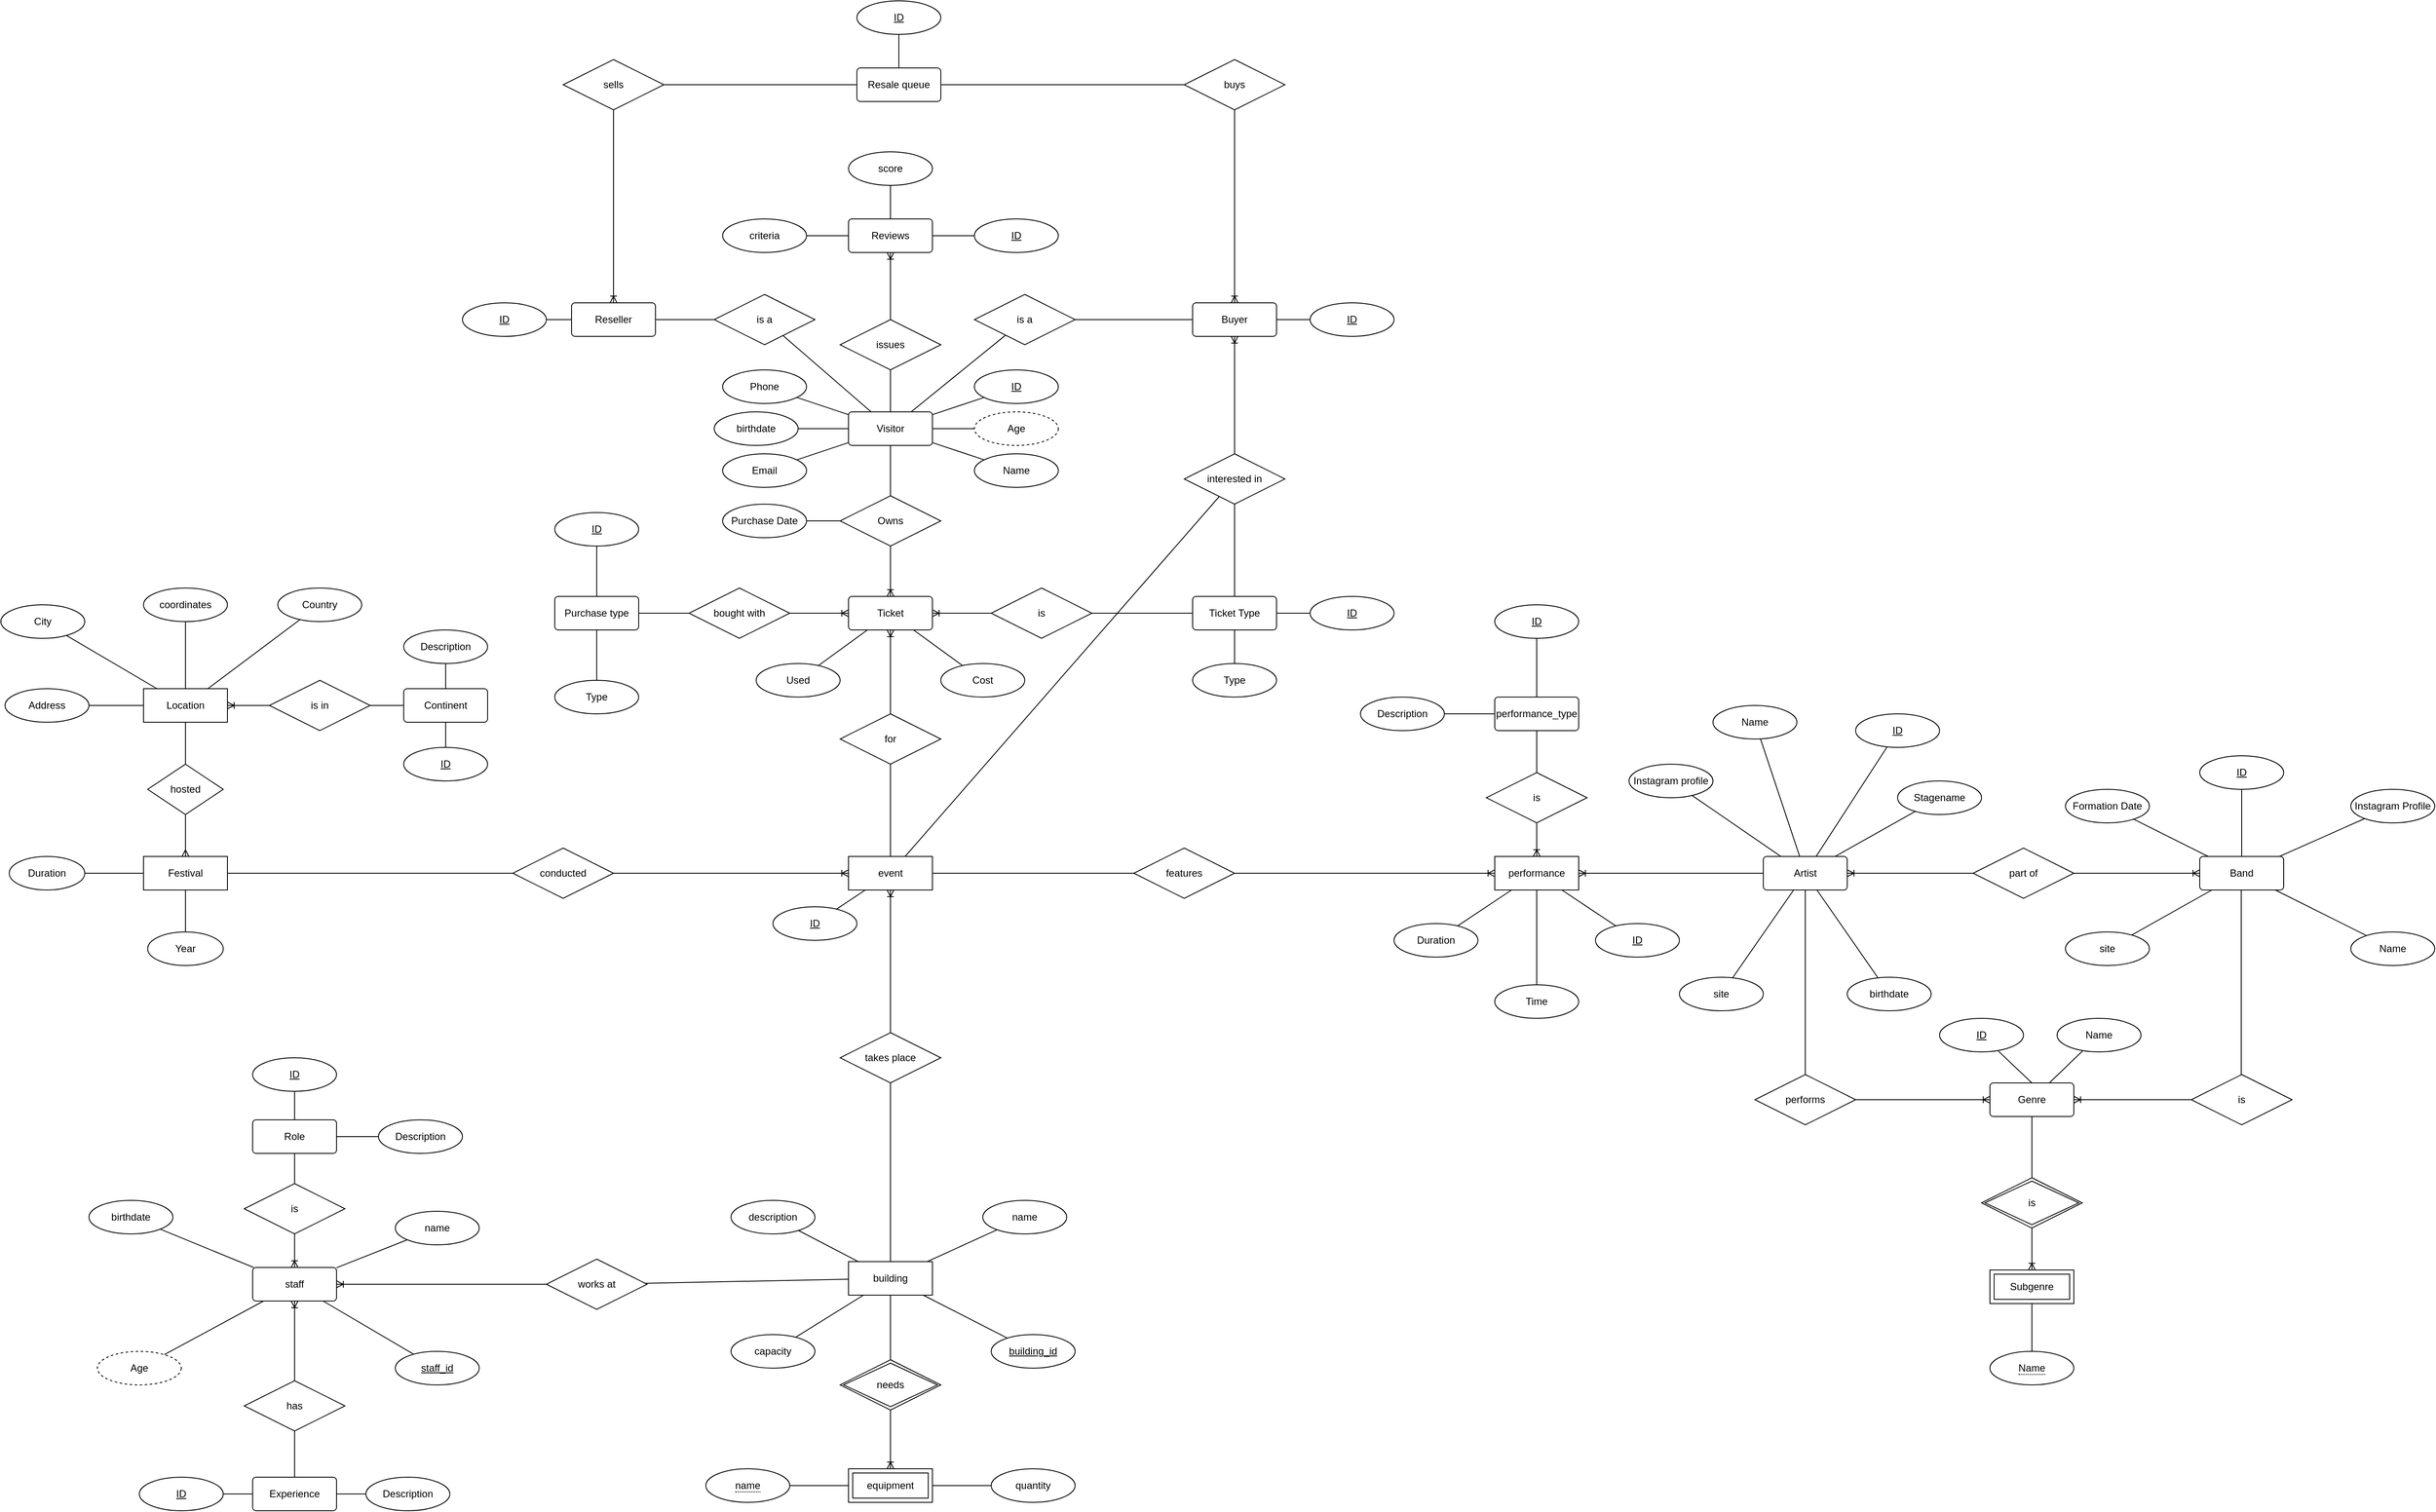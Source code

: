 <mxfile version="26.1.3">
  <diagram name="Page-1" id="M3UlzSxxT0mN9Tt4AKU8">
    <mxGraphModel dx="1623" dy="976" grid="1" gridSize="10" guides="1" tooltips="1" connect="1" arrows="1" fold="1" page="1" pageScale="1" pageWidth="4000" pageHeight="4000" math="0" shadow="0">
      <root>
        <mxCell id="0" />
        <mxCell id="1" parent="0" />
        <mxCell id="65Ibzihye3PbVpg7L_qn-14" value="Festival" style="whiteSpace=wrap;html=1;align=center;" parent="1" vertex="1">
          <mxGeometry x="510" y="1910" width="100" height="40" as="geometry" />
        </mxCell>
        <mxCell id="65Ibzihye3PbVpg7L_qn-16" value="Duration" style="ellipse;whiteSpace=wrap;html=1;align=center;" parent="1" vertex="1">
          <mxGeometry x="350" y="1910" width="90" height="40" as="geometry" />
        </mxCell>
        <mxCell id="65Ibzihye3PbVpg7L_qn-24" value="" style="endArrow=none;html=1;rounded=0;exitX=1;exitY=0.5;exitDx=0;exitDy=0;entryX=0;entryY=0.5;entryDx=0;entryDy=0;" parent="1" source="65Ibzihye3PbVpg7L_qn-16" target="65Ibzihye3PbVpg7L_qn-14" edge="1">
          <mxGeometry width="50" height="50" relative="1" as="geometry">
            <mxPoint x="700" y="1715" as="sourcePoint" />
            <mxPoint x="750" y="1665" as="targetPoint" />
          </mxGeometry>
        </mxCell>
        <mxCell id="65Ibzihye3PbVpg7L_qn-25" value="&lt;div&gt;Year&lt;/div&gt;" style="ellipse;whiteSpace=wrap;html=1;align=center;" parent="1" vertex="1">
          <mxGeometry x="515" y="2000" width="90" height="40" as="geometry" />
        </mxCell>
        <mxCell id="65Ibzihye3PbVpg7L_qn-26" value="" style="endArrow=none;html=1;rounded=0;" parent="1" source="65Ibzihye3PbVpg7L_qn-25" target="65Ibzihye3PbVpg7L_qn-14" edge="1">
          <mxGeometry width="50" height="50" relative="1" as="geometry">
            <mxPoint x="690" y="1645" as="sourcePoint" />
            <mxPoint x="710" y="1565" as="targetPoint" />
          </mxGeometry>
        </mxCell>
        <mxCell id="65Ibzihye3PbVpg7L_qn-35" value="Location" style="whiteSpace=wrap;html=1;align=center;" parent="1" vertex="1">
          <mxGeometry x="510" y="1710" width="100" height="40" as="geometry" />
        </mxCell>
        <mxCell id="65Ibzihye3PbVpg7L_qn-37" value="hosted" style="shape=rhombus;perimeter=rhombusPerimeter;whiteSpace=wrap;html=1;align=center;" parent="1" vertex="1">
          <mxGeometry x="515" y="1800" width="90" height="60" as="geometry" />
        </mxCell>
        <mxCell id="65Ibzihye3PbVpg7L_qn-38" value="" style="fontSize=12;html=1;endArrow=ERmany;rounded=0;" parent="1" source="65Ibzihye3PbVpg7L_qn-37" target="65Ibzihye3PbVpg7L_qn-14" edge="1">
          <mxGeometry width="100" height="100" relative="1" as="geometry">
            <mxPoint x="770" y="1875" as="sourcePoint" />
            <mxPoint x="870" y="1775" as="targetPoint" />
          </mxGeometry>
        </mxCell>
        <mxCell id="65Ibzihye3PbVpg7L_qn-39" value="" style="endArrow=none;html=1;rounded=0;" parent="1" source="65Ibzihye3PbVpg7L_qn-37" target="65Ibzihye3PbVpg7L_qn-35" edge="1">
          <mxGeometry relative="1" as="geometry">
            <mxPoint x="740" y="1785" as="sourcePoint" />
            <mxPoint x="900" y="1785" as="targetPoint" />
          </mxGeometry>
        </mxCell>
        <mxCell id="65Ibzihye3PbVpg7L_qn-40" value="Address" style="ellipse;whiteSpace=wrap;html=1;align=center;" parent="1" vertex="1">
          <mxGeometry x="345" y="1710" width="100" height="40" as="geometry" />
        </mxCell>
        <mxCell id="65Ibzihye3PbVpg7L_qn-41" value="coordinates" style="ellipse;whiteSpace=wrap;html=1;align=center;" parent="1" vertex="1">
          <mxGeometry x="510" y="1590" width="100" height="40" as="geometry" />
        </mxCell>
        <mxCell id="65Ibzihye3PbVpg7L_qn-42" value="City" style="ellipse;whiteSpace=wrap;html=1;align=center;rotation=0;" parent="1" vertex="1">
          <mxGeometry x="340" y="1610" width="100" height="40" as="geometry" />
        </mxCell>
        <mxCell id="65Ibzihye3PbVpg7L_qn-44" value="" style="endArrow=none;html=1;rounded=0;" parent="1" source="65Ibzihye3PbVpg7L_qn-35" target="65Ibzihye3PbVpg7L_qn-42" edge="1">
          <mxGeometry width="50" height="50" relative="1" as="geometry">
            <mxPoint x="630" y="1750" as="sourcePoint" />
            <mxPoint x="680" y="1700" as="targetPoint" />
          </mxGeometry>
        </mxCell>
        <mxCell id="65Ibzihye3PbVpg7L_qn-45" value="" style="endArrow=none;html=1;rounded=0;" parent="1" source="65Ibzihye3PbVpg7L_qn-35" target="65Ibzihye3PbVpg7L_qn-41" edge="1">
          <mxGeometry width="50" height="50" relative="1" as="geometry">
            <mxPoint x="540" y="1670" as="sourcePoint" />
            <mxPoint x="590" y="1620" as="targetPoint" />
          </mxGeometry>
        </mxCell>
        <mxCell id="65Ibzihye3PbVpg7L_qn-46" value="" style="endArrow=none;html=1;rounded=0;" parent="1" source="65Ibzihye3PbVpg7L_qn-35" target="65Ibzihye3PbVpg7L_qn-40" edge="1">
          <mxGeometry width="50" height="50" relative="1" as="geometry">
            <mxPoint x="390" y="1680" as="sourcePoint" />
            <mxPoint x="440" y="1630" as="targetPoint" />
          </mxGeometry>
        </mxCell>
        <mxCell id="65Ibzihye3PbVpg7L_qn-47" value="Country" style="ellipse;whiteSpace=wrap;html=1;align=center;" parent="1" vertex="1">
          <mxGeometry x="670" y="1590" width="100" height="40" as="geometry" />
        </mxCell>
        <mxCell id="65Ibzihye3PbVpg7L_qn-48" value="" style="endArrow=none;html=1;rounded=0;" parent="1" source="65Ibzihye3PbVpg7L_qn-35" target="65Ibzihye3PbVpg7L_qn-47" edge="1">
          <mxGeometry width="50" height="50" relative="1" as="geometry">
            <mxPoint x="585" y="1850" as="sourcePoint" />
            <mxPoint x="490" y="1800" as="targetPoint" />
          </mxGeometry>
        </mxCell>
        <mxCell id="65Ibzihye3PbVpg7L_qn-52" value="conducted" style="shape=rhombus;perimeter=rhombusPerimeter;whiteSpace=wrap;html=1;align=center;" parent="1" vertex="1">
          <mxGeometry x="950" y="1900" width="120" height="60" as="geometry" />
        </mxCell>
        <mxCell id="65Ibzihye3PbVpg7L_qn-53" value="" style="endArrow=none;html=1;rounded=0;" parent="1" source="65Ibzihye3PbVpg7L_qn-14" target="65Ibzihye3PbVpg7L_qn-52" edge="1">
          <mxGeometry relative="1" as="geometry">
            <mxPoint x="790" y="1785" as="sourcePoint" />
            <mxPoint x="950" y="1785" as="targetPoint" />
          </mxGeometry>
        </mxCell>
        <mxCell id="65Ibzihye3PbVpg7L_qn-54" value="event" style="whiteSpace=wrap;html=1;align=center;" parent="1" vertex="1">
          <mxGeometry x="1350" y="1910" width="100" height="40" as="geometry" />
        </mxCell>
        <mxCell id="65Ibzihye3PbVpg7L_qn-55" value="" style="edgeStyle=entityRelationEdgeStyle;fontSize=12;html=1;endArrow=ERoneToMany;rounded=0;" parent="1" source="65Ibzihye3PbVpg7L_qn-52" target="65Ibzihye3PbVpg7L_qn-54" edge="1">
          <mxGeometry width="100" height="100" relative="1" as="geometry">
            <mxPoint x="1010" y="1910" as="sourcePoint" />
            <mxPoint x="1110" y="1810" as="targetPoint" />
          </mxGeometry>
        </mxCell>
        <mxCell id="65Ibzihye3PbVpg7L_qn-56" value="building" style="whiteSpace=wrap;html=1;align=center;" parent="1" vertex="1">
          <mxGeometry x="1350" y="2393" width="100" height="40" as="geometry" />
        </mxCell>
        <mxCell id="65Ibzihye3PbVpg7L_qn-57" value="performance" style="whiteSpace=wrap;html=1;align=center;" parent="1" vertex="1">
          <mxGeometry x="2120" y="1910" width="100" height="40" as="geometry" />
        </mxCell>
        <mxCell id="65Ibzihye3PbVpg7L_qn-59" value="features" style="shape=rhombus;perimeter=rhombusPerimeter;whiteSpace=wrap;html=1;align=center;" parent="1" vertex="1">
          <mxGeometry x="1690" y="1900" width="120" height="60" as="geometry" />
        </mxCell>
        <mxCell id="65Ibzihye3PbVpg7L_qn-60" value="" style="edgeStyle=entityRelationEdgeStyle;fontSize=12;html=1;endArrow=ERoneToMany;rounded=0;" parent="1" source="65Ibzihye3PbVpg7L_qn-59" target="65Ibzihye3PbVpg7L_qn-57" edge="1">
          <mxGeometry width="100" height="100" relative="1" as="geometry">
            <mxPoint x="1980" y="1930" as="sourcePoint" />
            <mxPoint x="1950" y="2110" as="targetPoint" />
          </mxGeometry>
        </mxCell>
        <mxCell id="65Ibzihye3PbVpg7L_qn-61" value="" style="endArrow=none;html=1;rounded=0;" parent="1" source="65Ibzihye3PbVpg7L_qn-54" target="65Ibzihye3PbVpg7L_qn-59" edge="1">
          <mxGeometry relative="1" as="geometry">
            <mxPoint x="1420" y="2040" as="sourcePoint" />
            <mxPoint x="1580" y="2040" as="targetPoint" />
          </mxGeometry>
        </mxCell>
        <mxCell id="65Ibzihye3PbVpg7L_qn-66" value="takes place" style="shape=rhombus;perimeter=rhombusPerimeter;whiteSpace=wrap;html=1;align=center;" parent="1" vertex="1">
          <mxGeometry x="1340" y="2120" width="120" height="60" as="geometry" />
        </mxCell>
        <mxCell id="65Ibzihye3PbVpg7L_qn-67" value="" style="endArrow=none;html=1;rounded=0;" parent="1" source="65Ibzihye3PbVpg7L_qn-66" target="65Ibzihye3PbVpg7L_qn-56" edge="1">
          <mxGeometry relative="1" as="geometry">
            <mxPoint x="1380" y="2300" as="sourcePoint" />
            <mxPoint x="1540" y="2300" as="targetPoint" />
          </mxGeometry>
        </mxCell>
        <mxCell id="65Ibzihye3PbVpg7L_qn-68" value="" style="fontSize=12;html=1;endArrow=ERoneToMany;rounded=0;" parent="1" source="65Ibzihye3PbVpg7L_qn-66" target="65Ibzihye3PbVpg7L_qn-54" edge="1">
          <mxGeometry width="100" height="100" relative="1" as="geometry">
            <mxPoint x="1140" y="2191.56" as="sourcePoint" />
            <mxPoint x="1326.7" y="1990" as="targetPoint" />
          </mxGeometry>
        </mxCell>
        <mxCell id="65Ibzihye3PbVpg7L_qn-70" value="name" style="ellipse;whiteSpace=wrap;html=1;align=center;" parent="1" vertex="1">
          <mxGeometry x="1510" y="2320" width="100" height="40" as="geometry" />
        </mxCell>
        <mxCell id="65Ibzihye3PbVpg7L_qn-71" value="description" style="ellipse;whiteSpace=wrap;html=1;align=center;" parent="1" vertex="1">
          <mxGeometry x="1210" y="2320" width="100" height="40" as="geometry" />
        </mxCell>
        <mxCell id="65Ibzihye3PbVpg7L_qn-72" value="capacity" style="ellipse;whiteSpace=wrap;html=1;align=center;" parent="1" vertex="1">
          <mxGeometry x="1210" y="2480" width="100" height="40" as="geometry" />
        </mxCell>
        <mxCell id="65Ibzihye3PbVpg7L_qn-73" value="" style="endArrow=none;html=1;rounded=0;" parent="1" source="65Ibzihye3PbVpg7L_qn-71" target="65Ibzihye3PbVpg7L_qn-56" edge="1">
          <mxGeometry width="50" height="50" relative="1" as="geometry">
            <mxPoint x="1450" y="2510" as="sourcePoint" />
            <mxPoint x="1500" y="2460" as="targetPoint" />
          </mxGeometry>
        </mxCell>
        <mxCell id="65Ibzihye3PbVpg7L_qn-75" value="" style="endArrow=none;html=1;rounded=0;" parent="1" source="65Ibzihye3PbVpg7L_qn-72" target="65Ibzihye3PbVpg7L_qn-56" edge="1">
          <mxGeometry width="50" height="50" relative="1" as="geometry">
            <mxPoint x="1350" y="2510" as="sourcePoint" />
            <mxPoint x="1400" y="2460" as="targetPoint" />
          </mxGeometry>
        </mxCell>
        <mxCell id="65Ibzihye3PbVpg7L_qn-76" value="" style="endArrow=none;html=1;rounded=0;" parent="1" source="65Ibzihye3PbVpg7L_qn-56" target="65Ibzihye3PbVpg7L_qn-70" edge="1">
          <mxGeometry width="50" height="50" relative="1" as="geometry">
            <mxPoint x="1490" y="2482" as="sourcePoint" />
            <mxPoint x="1556" y="2450" as="targetPoint" />
          </mxGeometry>
        </mxCell>
        <mxCell id="65Ibzihye3PbVpg7L_qn-77" value="equipment" style="shape=ext;margin=3;double=1;whiteSpace=wrap;html=1;align=center;" parent="1" vertex="1">
          <mxGeometry x="1350" y="2640" width="100" height="40" as="geometry" />
        </mxCell>
        <mxCell id="65Ibzihye3PbVpg7L_qn-78" value="needs" style="shape=rhombus;double=1;perimeter=rhombusPerimeter;whiteSpace=wrap;html=1;align=center;" parent="1" vertex="1">
          <mxGeometry x="1340" y="2510" width="120" height="60" as="geometry" />
        </mxCell>
        <mxCell id="65Ibzihye3PbVpg7L_qn-81" value="" style="endArrow=none;html=1;rounded=0;" parent="1" source="65Ibzihye3PbVpg7L_qn-87" target="65Ibzihye3PbVpg7L_qn-77" edge="1">
          <mxGeometry width="50" height="50" relative="1" as="geometry">
            <mxPoint x="1280.0" y="2660" as="sourcePoint" />
            <mxPoint x="1340" y="2690" as="targetPoint" />
          </mxGeometry>
        </mxCell>
        <mxCell id="65Ibzihye3PbVpg7L_qn-85" value="building_id" style="ellipse;whiteSpace=wrap;html=1;align=center;fontStyle=4;" parent="1" vertex="1">
          <mxGeometry x="1520" y="2480" width="100" height="40" as="geometry" />
        </mxCell>
        <mxCell id="65Ibzihye3PbVpg7L_qn-86" value="" style="endArrow=none;html=1;rounded=0;" parent="1" source="65Ibzihye3PbVpg7L_qn-56" target="65Ibzihye3PbVpg7L_qn-85" edge="1">
          <mxGeometry width="50" height="50" relative="1" as="geometry">
            <mxPoint x="1400" y="2440" as="sourcePoint" />
            <mxPoint x="1450" y="2390" as="targetPoint" />
          </mxGeometry>
        </mxCell>
        <mxCell id="65Ibzihye3PbVpg7L_qn-87" value="&lt;span style=&quot;border-bottom: 1px dotted;&quot;&gt;name&lt;/span&gt;" style="ellipse;whiteSpace=wrap;html=1;align=center;" parent="1" vertex="1">
          <mxGeometry x="1180" y="2640" width="100" height="40" as="geometry" />
        </mxCell>
        <mxCell id="65Ibzihye3PbVpg7L_qn-88" value="" style="endArrow=none;html=1;rounded=0;" parent="1" source="65Ibzihye3PbVpg7L_qn-77" target="65Ibzihye3PbVpg7L_qn-89" edge="1">
          <mxGeometry width="50" height="50" relative="1" as="geometry">
            <mxPoint x="1360" y="2740" as="sourcePoint" />
            <mxPoint x="1540" y="2660" as="targetPoint" />
          </mxGeometry>
        </mxCell>
        <mxCell id="65Ibzihye3PbVpg7L_qn-89" value="quantity" style="ellipse;whiteSpace=wrap;html=1;align=center;" parent="1" vertex="1">
          <mxGeometry x="1520" y="2640" width="100" height="40" as="geometry" />
        </mxCell>
        <mxCell id="65Ibzihye3PbVpg7L_qn-90" value="" style="fontSize=12;html=1;endArrow=ERoneToMany;rounded=0;" parent="1" source="65Ibzihye3PbVpg7L_qn-78" target="65Ibzihye3PbVpg7L_qn-77" edge="1">
          <mxGeometry width="100" height="100" relative="1" as="geometry">
            <mxPoint x="1370" y="2600" as="sourcePoint" />
            <mxPoint x="1510" y="2600" as="targetPoint" />
          </mxGeometry>
        </mxCell>
        <mxCell id="65Ibzihye3PbVpg7L_qn-91" value="" style="endArrow=none;html=1;rounded=0;" parent="1" source="65Ibzihye3PbVpg7L_qn-56" target="65Ibzihye3PbVpg7L_qn-78" edge="1">
          <mxGeometry relative="1" as="geometry">
            <mxPoint x="1340" y="2550" as="sourcePoint" />
            <mxPoint x="1500" y="2550" as="targetPoint" />
          </mxGeometry>
        </mxCell>
        <mxCell id="65Ibzihye3PbVpg7L_qn-93" value="staff" style="rounded=1;arcSize=10;whiteSpace=wrap;html=1;align=center;" parent="1" vertex="1">
          <mxGeometry x="640" y="2400" width="100" height="40" as="geometry" />
        </mxCell>
        <mxCell id="65Ibzihye3PbVpg7L_qn-94" value="" style="endArrow=none;html=1;rounded=0;" parent="1" source="65Ibzihye3PbVpg7L_qn-96" target="65Ibzihye3PbVpg7L_qn-93" edge="1">
          <mxGeometry width="50" height="50" relative="1" as="geometry">
            <mxPoint x="640" y="2480" as="sourcePoint" />
            <mxPoint x="670" y="2468" as="targetPoint" />
          </mxGeometry>
        </mxCell>
        <mxCell id="65Ibzihye3PbVpg7L_qn-96" value="name" style="ellipse;whiteSpace=wrap;html=1;align=center;" parent="1" vertex="1">
          <mxGeometry x="810" y="2333" width="100" height="40" as="geometry" />
        </mxCell>
        <mxCell id="65Ibzihye3PbVpg7L_qn-97" value="staff_id" style="ellipse;whiteSpace=wrap;html=1;align=center;fontStyle=4;" parent="1" vertex="1">
          <mxGeometry x="810" y="2500" width="100" height="40" as="geometry" />
        </mxCell>
        <mxCell id="65Ibzihye3PbVpg7L_qn-98" value="" style="endArrow=none;html=1;rounded=0;" parent="1" source="65Ibzihye3PbVpg7L_qn-97" target="65Ibzihye3PbVpg7L_qn-93" edge="1">
          <mxGeometry width="50" height="50" relative="1" as="geometry">
            <mxPoint x="600" y="2492" as="sourcePoint" />
            <mxPoint x="666" y="2460" as="targetPoint" />
          </mxGeometry>
        </mxCell>
        <mxCell id="65Ibzihye3PbVpg7L_qn-99" value="" style="endArrow=none;html=1;rounded=0;" parent="1" source="65Ibzihye3PbVpg7L_qn-93" target="65Ibzihye3PbVpg7L_qn-100" edge="1">
          <mxGeometry width="50" height="50" relative="1" as="geometry">
            <mxPoint x="780" y="2540" as="sourcePoint" />
            <mxPoint x="790" y="2470" as="targetPoint" />
          </mxGeometry>
        </mxCell>
        <mxCell id="65Ibzihye3PbVpg7L_qn-100" value="birthdate" style="ellipse;whiteSpace=wrap;html=1;align=center;" parent="1" vertex="1">
          <mxGeometry x="445" y="2320" width="100" height="40" as="geometry" />
        </mxCell>
        <mxCell id="65Ibzihye3PbVpg7L_qn-101" value="Age" style="ellipse;whiteSpace=wrap;html=1;align=center;dashed=1;" parent="1" vertex="1">
          <mxGeometry x="455" y="2500" width="100" height="40" as="geometry" />
        </mxCell>
        <mxCell id="65Ibzihye3PbVpg7L_qn-102" value="" style="endArrow=none;html=1;rounded=0;" parent="1" source="65Ibzihye3PbVpg7L_qn-93" target="65Ibzihye3PbVpg7L_qn-101" edge="1">
          <mxGeometry width="50" height="50" relative="1" as="geometry">
            <mxPoint x="740" y="2575" as="sourcePoint" />
            <mxPoint x="806" y="2543" as="targetPoint" />
          </mxGeometry>
        </mxCell>
        <mxCell id="65Ibzihye3PbVpg7L_qn-106" value="" style="endArrow=none;html=1;rounded=0;" parent="1" edge="1">
          <mxGeometry relative="1" as="geometry">
            <mxPoint x="690" y="2313" as="sourcePoint" />
            <mxPoint x="690" y="2264" as="targetPoint" />
          </mxGeometry>
        </mxCell>
        <mxCell id="65Ibzihye3PbVpg7L_qn-108" value="" style="endArrow=none;html=1;rounded=0;" parent="1" edge="1">
          <mxGeometry width="50" height="50" relative="1" as="geometry">
            <mxPoint x="740" y="2244" as="sourcePoint" />
            <mxPoint x="790.0" y="2244" as="targetPoint" />
          </mxGeometry>
        </mxCell>
        <mxCell id="65Ibzihye3PbVpg7L_qn-112" value="" style="endArrow=none;html=1;rounded=0;" parent="1" source="5PiXKEkqAaMQAXL7R4vB-1" target="5PiXKEkqAaMQAXL7R4vB-3" edge="1">
          <mxGeometry relative="1" as="geometry">
            <mxPoint x="960" y="2333" as="sourcePoint" />
            <mxPoint x="1020" y="2333" as="targetPoint" />
          </mxGeometry>
        </mxCell>
        <mxCell id="5PiXKEkqAaMQAXL7R4vB-1" value="has" style="shape=rhombus;perimeter=rhombusPerimeter;whiteSpace=wrap;html=1;align=center;" parent="1" vertex="1">
          <mxGeometry x="630" y="2535" width="120" height="60" as="geometry" />
        </mxCell>
        <mxCell id="5PiXKEkqAaMQAXL7R4vB-3" value="Experience" style="rounded=1;arcSize=10;whiteSpace=wrap;html=1;align=center;" parent="1" vertex="1">
          <mxGeometry x="640" y="2650" width="100" height="40" as="geometry" />
        </mxCell>
        <mxCell id="5PiXKEkqAaMQAXL7R4vB-4" value="Description" style="ellipse;whiteSpace=wrap;html=1;align=center;" parent="1" vertex="1">
          <mxGeometry x="775" y="2650" width="100" height="40" as="geometry" />
        </mxCell>
        <mxCell id="5PiXKEkqAaMQAXL7R4vB-5" value="ID" style="ellipse;whiteSpace=wrap;html=1;align=center;fontStyle=4;" parent="1" vertex="1">
          <mxGeometry x="505" y="2650" width="100" height="40" as="geometry" />
        </mxCell>
        <mxCell id="5PiXKEkqAaMQAXL7R4vB-7" value="" style="endArrow=none;html=1;rounded=0;" parent="1" source="5PiXKEkqAaMQAXL7R4vB-3" target="5PiXKEkqAaMQAXL7R4vB-5" edge="1">
          <mxGeometry width="50" height="50" relative="1" as="geometry">
            <mxPoint x="980" y="2326" as="sourcePoint" />
            <mxPoint x="1060" y="2186" as="targetPoint" />
          </mxGeometry>
        </mxCell>
        <mxCell id="5PiXKEkqAaMQAXL7R4vB-8" value="" style="endArrow=none;html=1;rounded=0;" parent="1" source="5PiXKEkqAaMQAXL7R4vB-4" target="5PiXKEkqAaMQAXL7R4vB-3" edge="1">
          <mxGeometry width="50" height="50" relative="1" as="geometry">
            <mxPoint x="980" y="2326" as="sourcePoint" />
            <mxPoint x="1030" y="2276" as="targetPoint" />
          </mxGeometry>
        </mxCell>
        <mxCell id="5PiXKEkqAaMQAXL7R4vB-9" value="is" style="shape=rhombus;perimeter=rhombusPerimeter;whiteSpace=wrap;html=1;align=center;" parent="1" vertex="1">
          <mxGeometry x="630" y="2300" width="120" height="60" as="geometry" />
        </mxCell>
        <mxCell id="5PiXKEkqAaMQAXL7R4vB-10" value="Role" style="rounded=1;arcSize=10;whiteSpace=wrap;html=1;align=center;" parent="1" vertex="1">
          <mxGeometry x="640" y="2224" width="100" height="40" as="geometry" />
        </mxCell>
        <mxCell id="5PiXKEkqAaMQAXL7R4vB-12" value="Description" style="ellipse;whiteSpace=wrap;html=1;align=center;" parent="1" vertex="1">
          <mxGeometry x="790" y="2224" width="100" height="40" as="geometry" />
        </mxCell>
        <mxCell id="5PiXKEkqAaMQAXL7R4vB-14" value="ID" style="ellipse;whiteSpace=wrap;html=1;align=center;fontStyle=4;" parent="1" vertex="1">
          <mxGeometry x="640" y="2150" width="100" height="40" as="geometry" />
        </mxCell>
        <mxCell id="5PiXKEkqAaMQAXL7R4vB-15" value="" style="endArrow=none;html=1;rounded=0;" parent="1" source="5PiXKEkqAaMQAXL7R4vB-10" target="5PiXKEkqAaMQAXL7R4vB-14" edge="1">
          <mxGeometry width="50" height="50" relative="1" as="geometry">
            <mxPoint x="820" y="2390" as="sourcePoint" />
            <mxPoint x="870" y="2340" as="targetPoint" />
          </mxGeometry>
        </mxCell>
        <mxCell id="5PiXKEkqAaMQAXL7R4vB-16" value="" style="fontSize=12;html=1;endArrow=ERoneToMany;rounded=0;" parent="1" source="5PiXKEkqAaMQAXL7R4vB-9" target="65Ibzihye3PbVpg7L_qn-93" edge="1">
          <mxGeometry width="100" height="100" relative="1" as="geometry">
            <mxPoint x="490" y="2410" as="sourcePoint" />
            <mxPoint x="590" y="2310" as="targetPoint" />
          </mxGeometry>
        </mxCell>
        <mxCell id="5PiXKEkqAaMQAXL7R4vB-17" value="" style="fontSize=12;html=1;endArrow=ERoneToMany;rounded=0;" parent="1" source="5PiXKEkqAaMQAXL7R4vB-1" target="65Ibzihye3PbVpg7L_qn-93" edge="1">
          <mxGeometry width="100" height="100" relative="1" as="geometry">
            <mxPoint x="700" y="2383" as="sourcePoint" />
            <mxPoint x="700" y="2410" as="targetPoint" />
          </mxGeometry>
        </mxCell>
        <mxCell id="5PiXKEkqAaMQAXL7R4vB-18" value="Continent" style="rounded=1;arcSize=10;whiteSpace=wrap;html=1;align=center;" parent="1" vertex="1">
          <mxGeometry x="820" y="1710" width="100" height="40" as="geometry" />
        </mxCell>
        <mxCell id="5PiXKEkqAaMQAXL7R4vB-19" value="is in" style="shape=rhombus;perimeter=rhombusPerimeter;whiteSpace=wrap;html=1;align=center;" parent="1" vertex="1">
          <mxGeometry x="660" y="1700" width="120" height="60" as="geometry" />
        </mxCell>
        <mxCell id="5PiXKEkqAaMQAXL7R4vB-20" value="" style="endArrow=none;html=1;rounded=0;" parent="1" source="5PiXKEkqAaMQAXL7R4vB-19" target="5PiXKEkqAaMQAXL7R4vB-18" edge="1">
          <mxGeometry width="50" height="50" relative="1" as="geometry">
            <mxPoint x="860" y="1550" as="sourcePoint" />
            <mxPoint x="910" y="1500" as="targetPoint" />
          </mxGeometry>
        </mxCell>
        <mxCell id="5PiXKEkqAaMQAXL7R4vB-22" value="ID" style="ellipse;whiteSpace=wrap;html=1;align=center;fontStyle=4;" parent="1" vertex="1">
          <mxGeometry x="820" y="1780" width="100" height="40" as="geometry" />
        </mxCell>
        <mxCell id="5PiXKEkqAaMQAXL7R4vB-23" value="" style="endArrow=none;html=1;rounded=0;" parent="1" source="5PiXKEkqAaMQAXL7R4vB-18" target="5PiXKEkqAaMQAXL7R4vB-22" edge="1">
          <mxGeometry width="50" height="50" relative="1" as="geometry">
            <mxPoint x="1020" y="1560" as="sourcePoint" />
            <mxPoint x="1070" y="1510" as="targetPoint" />
          </mxGeometry>
        </mxCell>
        <mxCell id="5PiXKEkqAaMQAXL7R4vB-24" value="Description" style="ellipse;whiteSpace=wrap;html=1;align=center;" parent="1" vertex="1">
          <mxGeometry x="820" y="1640" width="100" height="40" as="geometry" />
        </mxCell>
        <mxCell id="5PiXKEkqAaMQAXL7R4vB-25" value="" style="endArrow=none;html=1;rounded=0;" parent="1" source="5PiXKEkqAaMQAXL7R4vB-24" target="5PiXKEkqAaMQAXL7R4vB-18" edge="1">
          <mxGeometry width="50" height="50" relative="1" as="geometry">
            <mxPoint x="1020" y="1560" as="sourcePoint" />
            <mxPoint x="1070" y="1510" as="targetPoint" />
          </mxGeometry>
        </mxCell>
        <mxCell id="5PiXKEkqAaMQAXL7R4vB-26" value="" style="fontSize=12;html=1;endArrow=ERoneToMany;rounded=0;" parent="1" source="5PiXKEkqAaMQAXL7R4vB-19" target="65Ibzihye3PbVpg7L_qn-35" edge="1">
          <mxGeometry width="100" height="100" relative="1" as="geometry">
            <mxPoint x="770" y="1510" as="sourcePoint" />
            <mxPoint x="660" y="1670" as="targetPoint" />
          </mxGeometry>
        </mxCell>
        <mxCell id="5PiXKEkqAaMQAXL7R4vB-27" value="" style="endArrow=none;html=1;rounded=0;" parent="1" source="65Ibzihye3PbVpg7L_qn-57" target="5PiXKEkqAaMQAXL7R4vB-38" edge="1">
          <mxGeometry width="50" height="50" relative="1" as="geometry">
            <mxPoint x="2202.299" y="1950" as="sourcePoint" />
            <mxPoint x="2300.0" y="1930" as="targetPoint" />
          </mxGeometry>
        </mxCell>
        <mxCell id="5PiXKEkqAaMQAXL7R4vB-29" value="performance_type" style="rounded=1;arcSize=10;whiteSpace=wrap;html=1;align=center;" parent="1" vertex="1">
          <mxGeometry x="2120" y="1720" width="100" height="40" as="geometry" />
        </mxCell>
        <mxCell id="5PiXKEkqAaMQAXL7R4vB-30" value="is" style="shape=rhombus;perimeter=rhombusPerimeter;whiteSpace=wrap;html=1;align=center;" parent="1" vertex="1">
          <mxGeometry x="2110" y="1810" width="120" height="60" as="geometry" />
        </mxCell>
        <mxCell id="5PiXKEkqAaMQAXL7R4vB-31" value="" style="endArrow=none;html=1;rounded=0;" parent="1" source="5PiXKEkqAaMQAXL7R4vB-30" target="5PiXKEkqAaMQAXL7R4vB-29" edge="1">
          <mxGeometry width="50" height="50" relative="1" as="geometry">
            <mxPoint x="2110" y="1820" as="sourcePoint" />
            <mxPoint x="2160" y="1770" as="targetPoint" />
          </mxGeometry>
        </mxCell>
        <mxCell id="5PiXKEkqAaMQAXL7R4vB-32" value="" style="fontSize=12;html=1;endArrow=ERoneToMany;rounded=0;" parent="1" source="5PiXKEkqAaMQAXL7R4vB-30" edge="1">
          <mxGeometry width="100" height="100" relative="1" as="geometry">
            <mxPoint x="2380" y="1980" as="sourcePoint" />
            <mxPoint x="2170" y="1910" as="targetPoint" />
          </mxGeometry>
        </mxCell>
        <mxCell id="5PiXKEkqAaMQAXL7R4vB-33" value="Description" style="ellipse;whiteSpace=wrap;html=1;align=center;" parent="1" vertex="1">
          <mxGeometry x="1960" y="1720" width="100" height="40" as="geometry" />
        </mxCell>
        <mxCell id="5PiXKEkqAaMQAXL7R4vB-34" value="ID" style="ellipse;whiteSpace=wrap;html=1;align=center;fontStyle=4;" parent="1" vertex="1">
          <mxGeometry x="2120" y="1610" width="100" height="40" as="geometry" />
        </mxCell>
        <mxCell id="5PiXKEkqAaMQAXL7R4vB-35" value="" style="endArrow=none;html=1;rounded=0;" parent="1" source="5PiXKEkqAaMQAXL7R4vB-29" target="5PiXKEkqAaMQAXL7R4vB-34" edge="1">
          <mxGeometry width="50" height="50" relative="1" as="geometry">
            <mxPoint x="1680" y="1860" as="sourcePoint" />
            <mxPoint x="2060" y="1770" as="targetPoint" />
          </mxGeometry>
        </mxCell>
        <mxCell id="5PiXKEkqAaMQAXL7R4vB-36" value="" style="endArrow=none;html=1;rounded=0;" parent="1" source="5PiXKEkqAaMQAXL7R4vB-29" target="5PiXKEkqAaMQAXL7R4vB-33" edge="1">
          <mxGeometry width="50" height="50" relative="1" as="geometry">
            <mxPoint x="2080" y="1860" as="sourcePoint" />
            <mxPoint x="2450" y="1840" as="targetPoint" />
          </mxGeometry>
        </mxCell>
        <mxCell id="5PiXKEkqAaMQAXL7R4vB-38" value="Time" style="ellipse;whiteSpace=wrap;html=1;align=center;" parent="1" vertex="1">
          <mxGeometry x="2120" y="2063" width="100" height="40" as="geometry" />
        </mxCell>
        <mxCell id="5PiXKEkqAaMQAXL7R4vB-43" value="" style="endArrow=none;html=1;rounded=0;" parent="1" source="65Ibzihye3PbVpg7L_qn-57" target="5PiXKEkqAaMQAXL7R4vB-44" edge="1">
          <mxGeometry width="50" height="50" relative="1" as="geometry">
            <mxPoint x="2186.463" y="1950" as="sourcePoint" />
            <mxPoint x="2280" y="2000" as="targetPoint" />
          </mxGeometry>
        </mxCell>
        <mxCell id="5PiXKEkqAaMQAXL7R4vB-44" value="Duration" style="ellipse;whiteSpace=wrap;html=1;align=center;" parent="1" vertex="1">
          <mxGeometry x="2000" y="1990" width="100" height="40" as="geometry" />
        </mxCell>
        <mxCell id="5PiXKEkqAaMQAXL7R4vB-45" value="Artist" style="rounded=1;arcSize=10;whiteSpace=wrap;html=1;align=center;" parent="1" vertex="1">
          <mxGeometry x="2440" y="1910" width="100" height="40" as="geometry" />
        </mxCell>
        <mxCell id="5PiXKEkqAaMQAXL7R4vB-46" value="" style="fontSize=12;html=1;endArrow=ERoneToMany;rounded=0;" parent="1" source="5PiXKEkqAaMQAXL7R4vB-45" edge="1">
          <mxGeometry width="100" height="100" relative="1" as="geometry">
            <mxPoint x="2360" y="2303" as="sourcePoint" />
            <mxPoint x="2220" y="1930" as="targetPoint" />
          </mxGeometry>
        </mxCell>
        <mxCell id="5PiXKEkqAaMQAXL7R4vB-47" value="ID" style="ellipse;whiteSpace=wrap;html=1;align=center;fontStyle=4;" parent="1" vertex="1">
          <mxGeometry x="2240" y="1990" width="100" height="40" as="geometry" />
        </mxCell>
        <mxCell id="5PiXKEkqAaMQAXL7R4vB-48" value="" style="endArrow=none;html=1;rounded=0;" parent="1" source="65Ibzihye3PbVpg7L_qn-57" target="5PiXKEkqAaMQAXL7R4vB-47" edge="1">
          <mxGeometry width="50" height="50" relative="1" as="geometry">
            <mxPoint x="2220" y="1946.667" as="sourcePoint" />
            <mxPoint x="2320" y="1980" as="targetPoint" />
          </mxGeometry>
        </mxCell>
        <mxCell id="5PiXKEkqAaMQAXL7R4vB-49" style="edgeStyle=orthogonalEdgeStyle;rounded=0;orthogonalLoop=1;jettySize=auto;html=1;exitX=0.5;exitY=1;exitDx=0;exitDy=0;" parent="1" source="5PiXKEkqAaMQAXL7R4vB-38" target="5PiXKEkqAaMQAXL7R4vB-38" edge="1">
          <mxGeometry relative="1" as="geometry" />
        </mxCell>
        <mxCell id="5PiXKEkqAaMQAXL7R4vB-50" value="Name" style="ellipse;whiteSpace=wrap;html=1;align=center;" parent="1" vertex="1">
          <mxGeometry x="2380" y="1730" width="100" height="40" as="geometry" />
        </mxCell>
        <mxCell id="5PiXKEkqAaMQAXL7R4vB-51" value="Stagename" style="ellipse;whiteSpace=wrap;html=1;align=center;" parent="1" vertex="1">
          <mxGeometry x="2600" y="1820" width="100" height="40" as="geometry" />
        </mxCell>
        <mxCell id="5PiXKEkqAaMQAXL7R4vB-52" value="" style="endArrow=none;html=1;rounded=0;" parent="1" source="5PiXKEkqAaMQAXL7R4vB-45" target="5PiXKEkqAaMQAXL7R4vB-50" edge="1">
          <mxGeometry width="50" height="50" relative="1" as="geometry">
            <mxPoint x="2320" y="2090" as="sourcePoint" />
            <mxPoint x="2370" y="2040" as="targetPoint" />
          </mxGeometry>
        </mxCell>
        <mxCell id="5PiXKEkqAaMQAXL7R4vB-53" value="" style="endArrow=none;html=1;rounded=0;" parent="1" source="5PiXKEkqAaMQAXL7R4vB-45" target="5PiXKEkqAaMQAXL7R4vB-51" edge="1">
          <mxGeometry width="50" height="50" relative="1" as="geometry">
            <mxPoint x="2550" y="1924" as="sourcePoint" />
            <mxPoint x="2620" y="1902" as="targetPoint" />
          </mxGeometry>
        </mxCell>
        <mxCell id="5PiXKEkqAaMQAXL7R4vB-54" value="" style="endArrow=none;html=1;rounded=0;" parent="1" source="5PiXKEkqAaMQAXL7R4vB-45" target="5PiXKEkqAaMQAXL7R4vB-55" edge="1">
          <mxGeometry width="50" height="50" relative="1" as="geometry">
            <mxPoint x="2505" y="1954" as="sourcePoint" />
            <mxPoint x="2585" y="1984" as="targetPoint" />
          </mxGeometry>
        </mxCell>
        <mxCell id="5PiXKEkqAaMQAXL7R4vB-55" value="birthdate" style="ellipse;whiteSpace=wrap;html=1;align=center;" parent="1" vertex="1">
          <mxGeometry x="2540" y="2054" width="100" height="40" as="geometry" />
        </mxCell>
        <mxCell id="5PiXKEkqAaMQAXL7R4vB-56" value="" style="endArrow=none;html=1;rounded=0;" parent="1" source="5PiXKEkqAaMQAXL7R4vB-45" target="5PiXKEkqAaMQAXL7R4vB-57" edge="1">
          <mxGeometry width="50" height="50" relative="1" as="geometry">
            <mxPoint x="2450" y="1980" as="sourcePoint" />
            <mxPoint x="2530" y="2010" as="targetPoint" />
          </mxGeometry>
        </mxCell>
        <mxCell id="5PiXKEkqAaMQAXL7R4vB-57" value="site" style="ellipse;whiteSpace=wrap;html=1;align=center;" parent="1" vertex="1">
          <mxGeometry x="2340" y="2054" width="100" height="40" as="geometry" />
        </mxCell>
        <mxCell id="5PiXKEkqAaMQAXL7R4vB-58" value="" style="endArrow=none;html=1;rounded=0;" parent="1" source="5PiXKEkqAaMQAXL7R4vB-45" target="5PiXKEkqAaMQAXL7R4vB-59" edge="1">
          <mxGeometry width="50" height="50" relative="1" as="geometry">
            <mxPoint x="2436.993" y="1950" as="sourcePoint" />
            <mxPoint x="2390" y="2060" as="targetPoint" />
          </mxGeometry>
        </mxCell>
        <mxCell id="5PiXKEkqAaMQAXL7R4vB-59" value="Instagram profile" style="ellipse;whiteSpace=wrap;html=1;align=center;" parent="1" vertex="1">
          <mxGeometry x="2280" y="1800" width="100" height="40" as="geometry" />
        </mxCell>
        <mxCell id="5PiXKEkqAaMQAXL7R4vB-60" value="" style="fontSize=12;html=1;endArrow=ERoneToMany;rounded=0;" parent="1" source="5PiXKEkqAaMQAXL7R4vB-61" target="5PiXKEkqAaMQAXL7R4vB-45" edge="1">
          <mxGeometry width="100" height="100" relative="1" as="geometry">
            <mxPoint x="2770" y="1930" as="sourcePoint" />
            <mxPoint x="2610" y="1949.05" as="targetPoint" />
          </mxGeometry>
        </mxCell>
        <mxCell id="5PiXKEkqAaMQAXL7R4vB-61" value="part of" style="shape=rhombus;perimeter=rhombusPerimeter;whiteSpace=wrap;html=1;align=center;" parent="1" vertex="1">
          <mxGeometry x="2690" y="1900" width="120" height="60" as="geometry" />
        </mxCell>
        <mxCell id="5PiXKEkqAaMQAXL7R4vB-62" value="" style="fontSize=12;html=1;endArrow=ERoneToMany;rounded=0;" parent="1" source="5PiXKEkqAaMQAXL7R4vB-61" edge="1">
          <mxGeometry width="100" height="100" relative="1" as="geometry">
            <mxPoint x="2460" y="1950" as="sourcePoint" />
            <mxPoint x="2960" y="1930" as="targetPoint" />
          </mxGeometry>
        </mxCell>
        <mxCell id="5PiXKEkqAaMQAXL7R4vB-63" value="Band" style="rounded=1;arcSize=10;whiteSpace=wrap;html=1;align=center;" parent="1" vertex="1">
          <mxGeometry x="2960" y="1910" width="100" height="40" as="geometry" />
        </mxCell>
        <mxCell id="5PiXKEkqAaMQAXL7R4vB-64" value="ID" style="ellipse;whiteSpace=wrap;html=1;align=center;fontStyle=4;" parent="1" vertex="1">
          <mxGeometry x="2550" y="1740" width="100" height="40" as="geometry" />
        </mxCell>
        <mxCell id="5PiXKEkqAaMQAXL7R4vB-65" value="" style="endArrow=none;html=1;rounded=0;" parent="1" source="5PiXKEkqAaMQAXL7R4vB-64" target="5PiXKEkqAaMQAXL7R4vB-45" edge="1">
          <mxGeometry width="50" height="50" relative="1" as="geometry">
            <mxPoint x="2499.52" y="2040" as="sourcePoint" />
            <mxPoint x="2499.52" y="1950" as="targetPoint" />
          </mxGeometry>
        </mxCell>
        <mxCell id="5PiXKEkqAaMQAXL7R4vB-67" value="" style="endArrow=none;html=1;rounded=0;" parent="1" source="5PiXKEkqAaMQAXL7R4vB-63" target="5PiXKEkqAaMQAXL7R4vB-68" edge="1">
          <mxGeometry width="50" height="50" relative="1" as="geometry">
            <mxPoint x="2690" y="1970" as="sourcePoint" />
            <mxPoint x="2930" y="1860" as="targetPoint" />
          </mxGeometry>
        </mxCell>
        <mxCell id="5PiXKEkqAaMQAXL7R4vB-68" value="Formation Date" style="ellipse;whiteSpace=wrap;html=1;align=center;" parent="1" vertex="1">
          <mxGeometry x="2800" y="1830" width="100" height="40" as="geometry" />
        </mxCell>
        <mxCell id="5PiXKEkqAaMQAXL7R4vB-69" value="" style="endArrow=none;html=1;rounded=0;" parent="1" source="5PiXKEkqAaMQAXL7R4vB-63" target="5PiXKEkqAaMQAXL7R4vB-70" edge="1">
          <mxGeometry width="50" height="50" relative="1" as="geometry">
            <mxPoint x="2936" y="1978" as="sourcePoint" />
            <mxPoint x="2990" y="2038" as="targetPoint" />
          </mxGeometry>
        </mxCell>
        <mxCell id="5PiXKEkqAaMQAXL7R4vB-70" value="site" style="ellipse;whiteSpace=wrap;html=1;align=center;" parent="1" vertex="1">
          <mxGeometry x="2800" y="2000" width="100" height="40" as="geometry" />
        </mxCell>
        <mxCell id="5PiXKEkqAaMQAXL7R4vB-71" value="" style="endArrow=none;html=1;rounded=0;" parent="1" source="5PiXKEkqAaMQAXL7R4vB-63" target="5PiXKEkqAaMQAXL7R4vB-72" edge="1">
          <mxGeometry width="50" height="50" relative="1" as="geometry">
            <mxPoint x="3186" y="2150" as="sourcePoint" />
            <mxPoint x="3240" y="2210" as="targetPoint" />
          </mxGeometry>
        </mxCell>
        <mxCell id="5PiXKEkqAaMQAXL7R4vB-72" value="Name" style="ellipse;whiteSpace=wrap;html=1;align=center;" parent="1" vertex="1">
          <mxGeometry x="3140" y="2000" width="100" height="40" as="geometry" />
        </mxCell>
        <mxCell id="5PiXKEkqAaMQAXL7R4vB-73" value="" style="endArrow=none;html=1;rounded=0;" parent="1" source="5PiXKEkqAaMQAXL7R4vB-63" target="5PiXKEkqAaMQAXL7R4vB-74" edge="1">
          <mxGeometry width="50" height="50" relative="1" as="geometry">
            <mxPoint x="2506" y="1980" as="sourcePoint" />
            <mxPoint x="2560" y="2040" as="targetPoint" />
          </mxGeometry>
        </mxCell>
        <mxCell id="5PiXKEkqAaMQAXL7R4vB-74" value="Instagram Profile" style="ellipse;whiteSpace=wrap;html=1;align=center;" parent="1" vertex="1">
          <mxGeometry x="3140" y="1830" width="100" height="40" as="geometry" />
        </mxCell>
        <mxCell id="5PiXKEkqAaMQAXL7R4vB-75" value="ID" style="ellipse;whiteSpace=wrap;html=1;align=center;fontStyle=4;" parent="1" vertex="1">
          <mxGeometry x="2960" y="1790" width="100" height="40" as="geometry" />
        </mxCell>
        <mxCell id="5PiXKEkqAaMQAXL7R4vB-77" value="" style="endArrow=none;html=1;rounded=0;" parent="1" source="5PiXKEkqAaMQAXL7R4vB-63" target="5PiXKEkqAaMQAXL7R4vB-75" edge="1">
          <mxGeometry width="50" height="50" relative="1" as="geometry">
            <mxPoint x="2920" y="2060" as="sourcePoint" />
            <mxPoint x="2970" y="2010" as="targetPoint" />
          </mxGeometry>
        </mxCell>
        <mxCell id="5PiXKEkqAaMQAXL7R4vB-79" value="" style="fontSize=12;html=1;endArrow=ERoneToMany;rounded=0;" parent="1" source="5PiXKEkqAaMQAXL7R4vB-80" edge="1">
          <mxGeometry width="100" height="100" relative="1" as="geometry">
            <mxPoint x="2590" y="2200" as="sourcePoint" />
            <mxPoint x="2710.0" y="2200" as="targetPoint" />
          </mxGeometry>
        </mxCell>
        <mxCell id="5PiXKEkqAaMQAXL7R4vB-80" value="performs" style="shape=rhombus;perimeter=rhombusPerimeter;whiteSpace=wrap;html=1;align=center;" parent="1" vertex="1">
          <mxGeometry x="2430" y="2170" width="120" height="60" as="geometry" />
        </mxCell>
        <mxCell id="5PiXKEkqAaMQAXL7R4vB-81" value="" style="endArrow=none;html=1;rounded=0;" parent="1" source="5PiXKEkqAaMQAXL7R4vB-80" target="5PiXKEkqAaMQAXL7R4vB-45" edge="1">
          <mxGeometry relative="1" as="geometry">
            <mxPoint x="2720" y="2080" as="sourcePoint" />
            <mxPoint x="2880" y="2080" as="targetPoint" />
          </mxGeometry>
        </mxCell>
        <mxCell id="5PiXKEkqAaMQAXL7R4vB-82" value="" style="fontSize=12;html=1;endArrow=ERoneToMany;rounded=0;" parent="1" source="5PiXKEkqAaMQAXL7R4vB-83" edge="1">
          <mxGeometry width="100" height="100" relative="1" as="geometry">
            <mxPoint x="2980" y="2200" as="sourcePoint" />
            <mxPoint x="2810" y="2200" as="targetPoint" />
          </mxGeometry>
        </mxCell>
        <mxCell id="5PiXKEkqAaMQAXL7R4vB-83" value="is" style="shape=rhombus;perimeter=rhombusPerimeter;whiteSpace=wrap;html=1;align=center;" parent="1" vertex="1">
          <mxGeometry x="2950" y="2170" width="120" height="60" as="geometry" />
        </mxCell>
        <mxCell id="5PiXKEkqAaMQAXL7R4vB-84" value="" style="endArrow=none;html=1;rounded=0;" parent="1" edge="1">
          <mxGeometry relative="1" as="geometry">
            <mxPoint x="3009.44" y="2170" as="sourcePoint" />
            <mxPoint x="3009.44" y="1950" as="targetPoint" />
          </mxGeometry>
        </mxCell>
        <mxCell id="5PiXKEkqAaMQAXL7R4vB-85" value="Genre" style="rounded=1;arcSize=10;whiteSpace=wrap;html=1;align=center;" parent="1" vertex="1">
          <mxGeometry x="2710" y="2180" width="100" height="40" as="geometry" />
        </mxCell>
        <mxCell id="5PiXKEkqAaMQAXL7R4vB-86" value="ID" style="ellipse;whiteSpace=wrap;html=1;align=center;fontStyle=4;" parent="1" vertex="1">
          <mxGeometry x="2650" y="2103" width="100" height="40" as="geometry" />
        </mxCell>
        <mxCell id="5PiXKEkqAaMQAXL7R4vB-87" value="" style="endArrow=none;html=1;rounded=0;" parent="1" target="5PiXKEkqAaMQAXL7R4vB-86" edge="1">
          <mxGeometry width="50" height="50" relative="1" as="geometry">
            <mxPoint x="2760" y="2180" as="sourcePoint" />
            <mxPoint x="2720" y="2280" as="targetPoint" />
          </mxGeometry>
        </mxCell>
        <mxCell id="5PiXKEkqAaMQAXL7R4vB-88" value="Name" style="ellipse;whiteSpace=wrap;html=1;align=center;" parent="1" vertex="1">
          <mxGeometry x="2790" y="2103" width="100" height="40" as="geometry" />
        </mxCell>
        <mxCell id="5PiXKEkqAaMQAXL7R4vB-89" value="" style="endArrow=none;html=1;rounded=0;" parent="1" source="5PiXKEkqAaMQAXL7R4vB-85" target="5PiXKEkqAaMQAXL7R4vB-88" edge="1">
          <mxGeometry width="50" height="50" relative="1" as="geometry">
            <mxPoint x="2700" y="2360" as="sourcePoint" />
            <mxPoint x="2550" y="2590" as="targetPoint" />
          </mxGeometry>
        </mxCell>
        <mxCell id="5PiXKEkqAaMQAXL7R4vB-90" value="is" style="shape=rhombus;double=1;perimeter=rhombusPerimeter;whiteSpace=wrap;html=1;align=center;" parent="1" vertex="1">
          <mxGeometry x="2700" y="2293" width="120" height="60" as="geometry" />
        </mxCell>
        <mxCell id="5PiXKEkqAaMQAXL7R4vB-91" value="" style="fontSize=12;html=1;endArrow=ERoneToMany;rounded=0;" parent="1" source="5PiXKEkqAaMQAXL7R4vB-90" target="5PiXKEkqAaMQAXL7R4vB-93" edge="1">
          <mxGeometry width="100" height="100" relative="1" as="geometry">
            <mxPoint x="2730" y="2383" as="sourcePoint" />
            <mxPoint x="2760" y="2423" as="targetPoint" />
          </mxGeometry>
        </mxCell>
        <mxCell id="5PiXKEkqAaMQAXL7R4vB-92" value="" style="endArrow=none;html=1;rounded=0;" parent="1" source="5PiXKEkqAaMQAXL7R4vB-85" target="5PiXKEkqAaMQAXL7R4vB-90" edge="1">
          <mxGeometry relative="1" as="geometry">
            <mxPoint x="2800" y="2260" as="sourcePoint" />
            <mxPoint x="2860" y="2333" as="targetPoint" />
          </mxGeometry>
        </mxCell>
        <mxCell id="5PiXKEkqAaMQAXL7R4vB-93" value="Subgenre" style="shape=ext;margin=3;double=1;whiteSpace=wrap;html=1;align=center;" parent="1" vertex="1">
          <mxGeometry x="2710" y="2403" width="100" height="40" as="geometry" />
        </mxCell>
        <mxCell id="5PiXKEkqAaMQAXL7R4vB-95" value="" style="endArrow=none;html=1;rounded=0;" parent="1" source="5PiXKEkqAaMQAXL7R4vB-93" target="5PiXKEkqAaMQAXL7R4vB-97" edge="1">
          <mxGeometry width="50" height="50" relative="1" as="geometry">
            <mxPoint x="2870" y="2500" as="sourcePoint" />
            <mxPoint x="2879" y="2443" as="targetPoint" />
          </mxGeometry>
        </mxCell>
        <mxCell id="5PiXKEkqAaMQAXL7R4vB-97" value="&lt;span style=&quot;border-bottom: 1px dotted;&quot;&gt;Name&lt;/span&gt;" style="ellipse;whiteSpace=wrap;html=1;align=center;" parent="1" vertex="1">
          <mxGeometry x="2710" y="2500" width="100" height="40" as="geometry" />
        </mxCell>
        <mxCell id="5PiXKEkqAaMQAXL7R4vB-99" value="Visitor" style="rounded=1;arcSize=10;whiteSpace=wrap;html=1;align=center;" parent="1" vertex="1">
          <mxGeometry x="1350" y="1380" width="100" height="40" as="geometry" />
        </mxCell>
        <mxCell id="5PiXKEkqAaMQAXL7R4vB-100" value="" style="endArrow=none;html=1;rounded=0;" parent="1" source="5PiXKEkqAaMQAXL7R4vB-99" target="5PiXKEkqAaMQAXL7R4vB-101" edge="1">
          <mxGeometry width="50" height="50" relative="1" as="geometry">
            <mxPoint x="1370" y="1590" as="sourcePoint" />
            <mxPoint x="1530" y="1400" as="targetPoint" />
          </mxGeometry>
        </mxCell>
        <mxCell id="5PiXKEkqAaMQAXL7R4vB-101" value="Name" style="ellipse;whiteSpace=wrap;html=1;align=center;" parent="1" vertex="1">
          <mxGeometry x="1500" y="1430" width="100" height="40" as="geometry" />
        </mxCell>
        <mxCell id="5PiXKEkqAaMQAXL7R4vB-102" value="" style="endArrow=none;html=1;rounded=0;" parent="1" source="5PiXKEkqAaMQAXL7R4vB-99" target="5PiXKEkqAaMQAXL7R4vB-103" edge="1">
          <mxGeometry width="50" height="50" relative="1" as="geometry">
            <mxPoint x="1100" y="1400" as="sourcePoint" />
            <mxPoint x="1180" y="1400" as="targetPoint" />
          </mxGeometry>
        </mxCell>
        <mxCell id="5PiXKEkqAaMQAXL7R4vB-103" value="Email" style="ellipse;whiteSpace=wrap;html=1;align=center;" parent="1" vertex="1">
          <mxGeometry x="1200" y="1430" width="100" height="40" as="geometry" />
        </mxCell>
        <mxCell id="5PiXKEkqAaMQAXL7R4vB-104" value="Ticket" style="rounded=1;arcSize=10;whiteSpace=wrap;html=1;align=center;" parent="1" vertex="1">
          <mxGeometry x="1350" y="1600" width="100" height="40" as="geometry" />
        </mxCell>
        <mxCell id="5PiXKEkqAaMQAXL7R4vB-105" value="Owns" style="shape=rhombus;perimeter=rhombusPerimeter;whiteSpace=wrap;html=1;align=center;" parent="1" vertex="1">
          <mxGeometry x="1340" y="1480" width="120" height="60" as="geometry" />
        </mxCell>
        <mxCell id="5PiXKEkqAaMQAXL7R4vB-107" value="" style="fontSize=12;html=1;endArrow=ERoneToMany;rounded=0;" parent="1" source="5PiXKEkqAaMQAXL7R4vB-105" target="5PiXKEkqAaMQAXL7R4vB-104" edge="1">
          <mxGeometry width="100" height="100" relative="1" as="geometry">
            <mxPoint x="1189.58" y="1610" as="sourcePoint" />
            <mxPoint x="1189.58" y="1570" as="targetPoint" />
          </mxGeometry>
        </mxCell>
        <mxCell id="5PiXKEkqAaMQAXL7R4vB-108" value="" style="endArrow=none;html=1;rounded=0;" parent="1" source="5PiXKEkqAaMQAXL7R4vB-99" target="5PiXKEkqAaMQAXL7R4vB-105" edge="1">
          <mxGeometry width="50" height="50" relative="1" as="geometry">
            <mxPoint x="1250" y="1620" as="sourcePoint" />
            <mxPoint x="1320" y="1740" as="targetPoint" />
          </mxGeometry>
        </mxCell>
        <mxCell id="5PiXKEkqAaMQAXL7R4vB-109" value="Phone" style="ellipse;whiteSpace=wrap;html=1;align=center;" parent="1" vertex="1">
          <mxGeometry x="1200" y="1330" width="100" height="40" as="geometry" />
        </mxCell>
        <mxCell id="5PiXKEkqAaMQAXL7R4vB-113" value="" style="endArrow=none;html=1;rounded=0;" parent="1" source="5PiXKEkqAaMQAXL7R4vB-99" target="5PiXKEkqAaMQAXL7R4vB-109" edge="1">
          <mxGeometry width="50" height="50" relative="1" as="geometry">
            <mxPoint x="1510" y="1530" as="sourcePoint" />
            <mxPoint x="1560" y="1480" as="targetPoint" />
          </mxGeometry>
        </mxCell>
        <mxCell id="5PiXKEkqAaMQAXL7R4vB-114" value="" style="endArrow=none;html=1;rounded=0;" parent="1" source="5PiXKEkqAaMQAXL7R4vB-99" target="5PiXKEkqAaMQAXL7R4vB-115" edge="1">
          <mxGeometry width="50" height="50" relative="1" as="geometry">
            <mxPoint x="1627" y="1190" as="sourcePoint" />
            <mxPoint x="1750" y="1220" as="targetPoint" />
          </mxGeometry>
        </mxCell>
        <mxCell id="5PiXKEkqAaMQAXL7R4vB-115" value="birthdate" style="ellipse;whiteSpace=wrap;html=1;align=center;" parent="1" vertex="1">
          <mxGeometry x="1190" y="1380" width="100" height="40" as="geometry" />
        </mxCell>
        <mxCell id="5PiXKEkqAaMQAXL7R4vB-116" value="Age" style="ellipse;whiteSpace=wrap;html=1;align=center;dashed=1;" parent="1" vertex="1">
          <mxGeometry x="1500" y="1380" width="100" height="40" as="geometry" />
        </mxCell>
        <mxCell id="5PiXKEkqAaMQAXL7R4vB-117" value="" style="endArrow=none;html=1;rounded=0;" parent="1" source="5PiXKEkqAaMQAXL7R4vB-99" target="5PiXKEkqAaMQAXL7R4vB-116" edge="1">
          <mxGeometry width="50" height="50" relative="1" as="geometry">
            <mxPoint x="1650" y="1190" as="sourcePoint" />
            <mxPoint x="1766" y="1293" as="targetPoint" />
          </mxGeometry>
        </mxCell>
        <mxCell id="5PiXKEkqAaMQAXL7R4vB-118" value="" style="endArrow=none;html=1;rounded=0;" parent="1" source="5PiXKEkqAaMQAXL7R4vB-105" edge="1" target="5PiXKEkqAaMQAXL7R4vB-119">
          <mxGeometry width="50" height="50" relative="1" as="geometry">
            <mxPoint x="1440" y="1620" as="sourcePoint" />
            <mxPoint x="1500" y="1510" as="targetPoint" />
          </mxGeometry>
        </mxCell>
        <mxCell id="5PiXKEkqAaMQAXL7R4vB-119" value="Purchase Date" style="ellipse;whiteSpace=wrap;html=1;align=center;" parent="1" vertex="1">
          <mxGeometry x="1200" y="1490" width="100" height="40" as="geometry" />
        </mxCell>
        <mxCell id="5PiXKEkqAaMQAXL7R4vB-121" value="is" style="shape=rhombus;perimeter=rhombusPerimeter;whiteSpace=wrap;html=1;align=center;" parent="1" vertex="1">
          <mxGeometry x="1520" y="1590" width="120" height="60" as="geometry" />
        </mxCell>
        <mxCell id="5PiXKEkqAaMQAXL7R4vB-122" value="" style="endArrow=none;html=1;rounded=0;" parent="1" source="5PiXKEkqAaMQAXL7R4vB-121" target="5PiXKEkqAaMQAXL7R4vB-123" edge="1">
          <mxGeometry relative="1" as="geometry">
            <mxPoint x="1620" y="1620" as="sourcePoint" />
            <mxPoint x="1720" y="1620" as="targetPoint" />
          </mxGeometry>
        </mxCell>
        <mxCell id="5PiXKEkqAaMQAXL7R4vB-123" value="Ticket Type" style="rounded=1;arcSize=10;whiteSpace=wrap;html=1;align=center;" parent="1" vertex="1">
          <mxGeometry x="1760" y="1600" width="100" height="40" as="geometry" />
        </mxCell>
        <mxCell id="5PiXKEkqAaMQAXL7R4vB-124" value="ID" style="ellipse;whiteSpace=wrap;html=1;align=center;fontStyle=4;" parent="1" vertex="1">
          <mxGeometry x="1900" y="1600" width="100" height="40" as="geometry" />
        </mxCell>
        <mxCell id="5PiXKEkqAaMQAXL7R4vB-125" value="" style="endArrow=none;html=1;rounded=0;" parent="1" target="5PiXKEkqAaMQAXL7R4vB-124" edge="1">
          <mxGeometry width="50" height="50" relative="1" as="geometry">
            <mxPoint x="1860" y="1620" as="sourcePoint" />
            <mxPoint x="1780" y="1560" as="targetPoint" />
          </mxGeometry>
        </mxCell>
        <mxCell id="5PiXKEkqAaMQAXL7R4vB-126" value="Type" style="ellipse;whiteSpace=wrap;html=1;align=center;" parent="1" vertex="1">
          <mxGeometry x="1760" y="1680" width="100" height="40" as="geometry" />
        </mxCell>
        <mxCell id="5PiXKEkqAaMQAXL7R4vB-127" value="" style="endArrow=none;html=1;rounded=0;" parent="1" source="5PiXKEkqAaMQAXL7R4vB-126" edge="1">
          <mxGeometry width="50" height="50" relative="1" as="geometry">
            <mxPoint x="1730" y="1610" as="sourcePoint" />
            <mxPoint x="1810" y="1640" as="targetPoint" />
          </mxGeometry>
        </mxCell>
        <mxCell id="5PiXKEkqAaMQAXL7R4vB-128" value="Cost" style="ellipse;whiteSpace=wrap;html=1;align=center;" parent="1" vertex="1">
          <mxGeometry x="1460" y="1680" width="100" height="40" as="geometry" />
        </mxCell>
        <mxCell id="5PiXKEkqAaMQAXL7R4vB-129" value="" style="endArrow=none;html=1;rounded=0;" parent="1" source="5PiXKEkqAaMQAXL7R4vB-128" target="5PiXKEkqAaMQAXL7R4vB-104" edge="1">
          <mxGeometry width="50" height="50" relative="1" as="geometry">
            <mxPoint x="1380" y="1740" as="sourcePoint" />
            <mxPoint x="1430" y="1690" as="targetPoint" />
          </mxGeometry>
        </mxCell>
        <mxCell id="5PiXKEkqAaMQAXL7R4vB-133" value="for" style="shape=rhombus;perimeter=rhombusPerimeter;whiteSpace=wrap;html=1;align=center;" parent="1" vertex="1">
          <mxGeometry x="1340" y="1740" width="120" height="60" as="geometry" />
        </mxCell>
        <mxCell id="5PiXKEkqAaMQAXL7R4vB-134" value="" style="endArrow=none;html=1;rounded=0;" parent="1" source="65Ibzihye3PbVpg7L_qn-54" target="5PiXKEkqAaMQAXL7R4vB-133" edge="1">
          <mxGeometry relative="1" as="geometry">
            <mxPoint x="1480" y="1730" as="sourcePoint" />
            <mxPoint x="1640" y="1730" as="targetPoint" />
          </mxGeometry>
        </mxCell>
        <mxCell id="5PiXKEkqAaMQAXL7R4vB-135" value="" style="fontSize=12;html=1;endArrow=ERoneToMany;rounded=0;" parent="1" source="5PiXKEkqAaMQAXL7R4vB-133" target="5PiXKEkqAaMQAXL7R4vB-104" edge="1">
          <mxGeometry width="100" height="100" relative="1" as="geometry">
            <mxPoint x="1399.5" y="1720" as="sourcePoint" />
            <mxPoint x="1399.5" y="1676" as="targetPoint" />
          </mxGeometry>
        </mxCell>
        <mxCell id="5PiXKEkqAaMQAXL7R4vB-136" value="bought with" style="shape=rhombus;perimeter=rhombusPerimeter;whiteSpace=wrap;html=1;align=center;" parent="1" vertex="1">
          <mxGeometry x="1160" y="1590" width="120" height="60" as="geometry" />
        </mxCell>
        <mxCell id="5PiXKEkqAaMQAXL7R4vB-138" value="Purchase type" style="rounded=1;arcSize=10;whiteSpace=wrap;html=1;align=center;" parent="1" vertex="1">
          <mxGeometry x="1000" y="1600" width="100" height="40" as="geometry" />
        </mxCell>
        <mxCell id="5PiXKEkqAaMQAXL7R4vB-139" value="" style="endArrow=none;html=1;rounded=0;" parent="1" source="5PiXKEkqAaMQAXL7R4vB-138" target="5PiXKEkqAaMQAXL7R4vB-136" edge="1">
          <mxGeometry relative="1" as="geometry">
            <mxPoint x="1130" y="1710" as="sourcePoint" />
            <mxPoint x="1290" y="1710" as="targetPoint" />
          </mxGeometry>
        </mxCell>
        <mxCell id="5PiXKEkqAaMQAXL7R4vB-140" value="" style="fontSize=12;html=1;endArrow=ERoneToMany;rounded=0;" parent="1" source="5PiXKEkqAaMQAXL7R4vB-136" target="5PiXKEkqAaMQAXL7R4vB-104" edge="1">
          <mxGeometry width="100" height="100" relative="1" as="geometry">
            <mxPoint x="1410" y="1750" as="sourcePoint" />
            <mxPoint x="1410" y="1650" as="targetPoint" />
          </mxGeometry>
        </mxCell>
        <mxCell id="5PiXKEkqAaMQAXL7R4vB-141" value="" style="endArrow=none;html=1;rounded=0;exitX=0.5;exitY=1;exitDx=0;exitDy=0;" parent="1" source="5PiXKEkqAaMQAXL7R4vB-142" target="5PiXKEkqAaMQAXL7R4vB-138" edge="1">
          <mxGeometry width="50" height="50" relative="1" as="geometry">
            <mxPoint x="1050" y="1720" as="sourcePoint" />
            <mxPoint x="1240" y="1690" as="targetPoint" />
          </mxGeometry>
        </mxCell>
        <mxCell id="5PiXKEkqAaMQAXL7R4vB-142" value="Type" style="ellipse;whiteSpace=wrap;html=1;align=center;" parent="1" vertex="1">
          <mxGeometry x="1000" y="1700" width="100" height="40" as="geometry" />
        </mxCell>
        <mxCell id="5PiXKEkqAaMQAXL7R4vB-143" value="ID" style="ellipse;whiteSpace=wrap;html=1;align=center;fontStyle=4;" parent="1" vertex="1">
          <mxGeometry x="1000" y="1500" width="100" height="40" as="geometry" />
        </mxCell>
        <mxCell id="5PiXKEkqAaMQAXL7R4vB-144" value="" style="endArrow=none;html=1;rounded=0;" parent="1" source="5PiXKEkqAaMQAXL7R4vB-138" target="5PiXKEkqAaMQAXL7R4vB-143" edge="1">
          <mxGeometry width="50" height="50" relative="1" as="geometry">
            <mxPoint x="1190" y="1740" as="sourcePoint" />
            <mxPoint x="1240" y="1690" as="targetPoint" />
          </mxGeometry>
        </mxCell>
        <mxCell id="htuNGrUsFo3QCvrp3jUK-1" value="" style="fontSize=12;html=1;endArrow=ERoneToMany;rounded=0;" edge="1" parent="1" source="htuNGrUsFo3QCvrp3jUK-2" target="65Ibzihye3PbVpg7L_qn-93">
          <mxGeometry width="100" height="100" relative="1" as="geometry">
            <mxPoint x="900" y="2420" as="sourcePoint" />
            <mxPoint x="1020" y="2440" as="targetPoint" />
          </mxGeometry>
        </mxCell>
        <mxCell id="htuNGrUsFo3QCvrp3jUK-2" value="works at" style="shape=rhombus;perimeter=rhombusPerimeter;whiteSpace=wrap;html=1;align=center;" vertex="1" parent="1">
          <mxGeometry x="990" y="2390" width="120" height="60" as="geometry" />
        </mxCell>
        <mxCell id="htuNGrUsFo3QCvrp3jUK-3" value="" style="endArrow=none;html=1;rounded=0;" edge="1" parent="1" source="htuNGrUsFo3QCvrp3jUK-2" target="65Ibzihye3PbVpg7L_qn-56">
          <mxGeometry relative="1" as="geometry">
            <mxPoint x="870" y="2450" as="sourcePoint" />
            <mxPoint x="1030" y="2450" as="targetPoint" />
          </mxGeometry>
        </mxCell>
        <mxCell id="htuNGrUsFo3QCvrp3jUK-4" value="" style="endArrow=none;html=1;rounded=0;" edge="1" parent="1" source="5PiXKEkqAaMQAXL7R4vB-104" target="htuNGrUsFo3QCvrp3jUK-5">
          <mxGeometry width="50" height="50" relative="1" as="geometry">
            <mxPoint x="1480" y="1670" as="sourcePoint" />
            <mxPoint x="1320" y="1690" as="targetPoint" />
          </mxGeometry>
        </mxCell>
        <mxCell id="htuNGrUsFo3QCvrp3jUK-5" value="Used" style="ellipse;whiteSpace=wrap;html=1;align=center;" vertex="1" parent="1">
          <mxGeometry x="1240" y="1680" width="100" height="40" as="geometry" />
        </mxCell>
        <mxCell id="htuNGrUsFo3QCvrp3jUK-6" value="Resale queue" style="rounded=1;arcSize=10;whiteSpace=wrap;html=1;align=center;" vertex="1" parent="1">
          <mxGeometry x="1360" y="970" width="100" height="40" as="geometry" />
        </mxCell>
        <mxCell id="htuNGrUsFo3QCvrp3jUK-14" value="" style="endArrow=none;html=1;rounded=0;" edge="1" parent="1" source="htuNGrUsFo3QCvrp3jUK-16" target="5PiXKEkqAaMQAXL7R4vB-99">
          <mxGeometry relative="1" as="geometry">
            <mxPoint x="1400" y="1330" as="sourcePoint" />
            <mxPoint x="1460" y="1630" as="targetPoint" />
          </mxGeometry>
        </mxCell>
        <mxCell id="htuNGrUsFo3QCvrp3jUK-15" value="" style="endArrow=none;html=1;rounded=0;" edge="1" parent="1" source="htuNGrUsFo3QCvrp3jUK-17" target="5PiXKEkqAaMQAXL7R4vB-99">
          <mxGeometry relative="1" as="geometry">
            <mxPoint x="1430" y="1330" as="sourcePoint" />
            <mxPoint x="1470" y="1640" as="targetPoint" />
          </mxGeometry>
        </mxCell>
        <mxCell id="htuNGrUsFo3QCvrp3jUK-16" value="&lt;div&gt;is a&lt;/div&gt;" style="shape=rhombus;perimeter=rhombusPerimeter;whiteSpace=wrap;html=1;align=center;" vertex="1" parent="1">
          <mxGeometry x="1190" y="1240" width="120" height="60" as="geometry" />
        </mxCell>
        <mxCell id="htuNGrUsFo3QCvrp3jUK-17" value="is a" style="shape=rhombus;perimeter=rhombusPerimeter;whiteSpace=wrap;html=1;align=center;" vertex="1" parent="1">
          <mxGeometry x="1500" y="1240" width="120" height="60" as="geometry" />
        </mxCell>
        <mxCell id="htuNGrUsFo3QCvrp3jUK-18" value="" style="endArrow=none;html=1;rounded=0;" edge="1" parent="1" source="htuNGrUsFo3QCvrp3jUK-19" target="htuNGrUsFo3QCvrp3jUK-16">
          <mxGeometry relative="1" as="geometry">
            <mxPoint x="1320" y="1160" as="sourcePoint" />
            <mxPoint x="1398" y="1390" as="targetPoint" />
          </mxGeometry>
        </mxCell>
        <mxCell id="htuNGrUsFo3QCvrp3jUK-19" value="Reseller" style="rounded=1;arcSize=10;whiteSpace=wrap;html=1;align=center;" vertex="1" parent="1">
          <mxGeometry x="1020" y="1250" width="100" height="40" as="geometry" />
        </mxCell>
        <mxCell id="htuNGrUsFo3QCvrp3jUK-21" value="" style="endArrow=none;html=1;rounded=0;" edge="1" parent="1" source="htuNGrUsFo3QCvrp3jUK-22" target="htuNGrUsFo3QCvrp3jUK-17">
          <mxGeometry relative="1" as="geometry">
            <mxPoint x="1470" y="1160" as="sourcePoint" />
            <mxPoint x="1470" y="1240" as="targetPoint" />
          </mxGeometry>
        </mxCell>
        <mxCell id="htuNGrUsFo3QCvrp3jUK-22" value="Buyer" style="rounded=1;arcSize=10;whiteSpace=wrap;html=1;align=center;" vertex="1" parent="1">
          <mxGeometry x="1760" y="1250" width="100" height="40" as="geometry" />
        </mxCell>
        <mxCell id="htuNGrUsFo3QCvrp3jUK-25" value="" style="fontSize=12;html=1;endArrow=ERoneToMany;rounded=0;" edge="1" parent="1" source="5PiXKEkqAaMQAXL7R4vB-121" target="5PiXKEkqAaMQAXL7R4vB-104">
          <mxGeometry width="100" height="100" relative="1" as="geometry">
            <mxPoint x="1410" y="1550" as="sourcePoint" />
            <mxPoint x="1410" y="1610" as="targetPoint" />
          </mxGeometry>
        </mxCell>
        <mxCell id="htuNGrUsFo3QCvrp3jUK-26" value="interested in" style="shape=rhombus;perimeter=rhombusPerimeter;whiteSpace=wrap;html=1;align=center;" vertex="1" parent="1">
          <mxGeometry x="1750" y="1430" width="120" height="60" as="geometry" />
        </mxCell>
        <mxCell id="htuNGrUsFo3QCvrp3jUK-27" value="" style="endArrow=none;html=1;rounded=0;" edge="1" parent="1" source="5PiXKEkqAaMQAXL7R4vB-123" target="htuNGrUsFo3QCvrp3jUK-26">
          <mxGeometry width="50" height="50" relative="1" as="geometry">
            <mxPoint x="1670" y="1540" as="sourcePoint" />
            <mxPoint x="1699.52" y="1380" as="targetPoint" />
          </mxGeometry>
        </mxCell>
        <mxCell id="htuNGrUsFo3QCvrp3jUK-28" value="" style="fontSize=12;html=1;endArrow=ERoneToMany;rounded=0;" edge="1" parent="1" source="htuNGrUsFo3QCvrp3jUK-26" target="htuNGrUsFo3QCvrp3jUK-22">
          <mxGeometry width="100" height="100" relative="1" as="geometry">
            <mxPoint x="1290" y="1630" as="sourcePoint" />
            <mxPoint x="1700" y="1310" as="targetPoint" />
          </mxGeometry>
        </mxCell>
        <mxCell id="htuNGrUsFo3QCvrp3jUK-29" value="" style="endArrow=none;html=1;rounded=0;" edge="1" parent="1" source="65Ibzihye3PbVpg7L_qn-54" target="htuNGrUsFo3QCvrp3jUK-26">
          <mxGeometry relative="1" as="geometry">
            <mxPoint x="1290" y="1760" as="sourcePoint" />
            <mxPoint x="1620" y="1760" as="targetPoint" />
          </mxGeometry>
        </mxCell>
        <mxCell id="htuNGrUsFo3QCvrp3jUK-30" value="ID" style="ellipse;whiteSpace=wrap;html=1;align=center;fontStyle=4;" vertex="1" parent="1">
          <mxGeometry x="1900" y="1250" width="100" height="40" as="geometry" />
        </mxCell>
        <mxCell id="htuNGrUsFo3QCvrp3jUK-31" value="" style="endArrow=none;html=1;rounded=0;" edge="1" parent="1" target="htuNGrUsFo3QCvrp3jUK-30" source="htuNGrUsFo3QCvrp3jUK-22">
          <mxGeometry width="50" height="50" relative="1" as="geometry">
            <mxPoint x="1860" y="1270" as="sourcePoint" />
            <mxPoint x="1780" y="1210" as="targetPoint" />
          </mxGeometry>
        </mxCell>
        <mxCell id="htuNGrUsFo3QCvrp3jUK-32" value="ID" style="ellipse;whiteSpace=wrap;html=1;align=center;fontStyle=4;" vertex="1" parent="1">
          <mxGeometry x="890" y="1250" width="100" height="40" as="geometry" />
        </mxCell>
        <mxCell id="htuNGrUsFo3QCvrp3jUK-33" value="" style="endArrow=none;html=1;rounded=0;" edge="1" parent="1" target="htuNGrUsFo3QCvrp3jUK-32" source="htuNGrUsFo3QCvrp3jUK-19">
          <mxGeometry width="50" height="50" relative="1" as="geometry">
            <mxPoint x="850" y="1270" as="sourcePoint" />
            <mxPoint x="770" y="1210" as="targetPoint" />
          </mxGeometry>
        </mxCell>
        <mxCell id="htuNGrUsFo3QCvrp3jUK-34" value="ID" style="ellipse;whiteSpace=wrap;html=1;align=center;fontStyle=4;" vertex="1" parent="1">
          <mxGeometry x="1500" y="1330" width="100" height="40" as="geometry" />
        </mxCell>
        <mxCell id="htuNGrUsFo3QCvrp3jUK-35" value="" style="endArrow=none;html=1;rounded=0;" edge="1" parent="1" target="htuNGrUsFo3QCvrp3jUK-34" source="5PiXKEkqAaMQAXL7R4vB-99">
          <mxGeometry width="50" height="50" relative="1" as="geometry">
            <mxPoint x="1440" y="1350" as="sourcePoint" />
            <mxPoint x="1360" y="1290" as="targetPoint" />
          </mxGeometry>
        </mxCell>
        <mxCell id="htuNGrUsFo3QCvrp3jUK-36" value="ID" style="ellipse;whiteSpace=wrap;html=1;align=center;fontStyle=4;" vertex="1" parent="1">
          <mxGeometry x="1260" y="1970" width="100" height="40" as="geometry" />
        </mxCell>
        <mxCell id="htuNGrUsFo3QCvrp3jUK-37" value="" style="endArrow=none;html=1;rounded=0;" edge="1" parent="1" target="htuNGrUsFo3QCvrp3jUK-36" source="65Ibzihye3PbVpg7L_qn-54">
          <mxGeometry width="50" height="50" relative="1" as="geometry">
            <mxPoint x="1460" y="2030" as="sourcePoint" />
            <mxPoint x="1380" y="1970" as="targetPoint" />
          </mxGeometry>
        </mxCell>
        <mxCell id="htuNGrUsFo3QCvrp3jUK-38" value="ID" style="ellipse;whiteSpace=wrap;html=1;align=center;fontStyle=4;" vertex="1" parent="1">
          <mxGeometry x="1360" y="890" width="100" height="40" as="geometry" />
        </mxCell>
        <mxCell id="htuNGrUsFo3QCvrp3jUK-39" value="" style="endArrow=none;html=1;rounded=0;" edge="1" parent="1" target="htuNGrUsFo3QCvrp3jUK-38" source="htuNGrUsFo3QCvrp3jUK-6">
          <mxGeometry width="50" height="50" relative="1" as="geometry">
            <mxPoint x="1320" y="880" as="sourcePoint" />
            <mxPoint x="1240" y="820" as="targetPoint" />
          </mxGeometry>
        </mxCell>
        <mxCell id="htuNGrUsFo3QCvrp3jUK-40" value="sells" style="shape=rhombus;perimeter=rhombusPerimeter;whiteSpace=wrap;html=1;align=center;" vertex="1" parent="1">
          <mxGeometry x="1010" y="960" width="120" height="60" as="geometry" />
        </mxCell>
        <mxCell id="htuNGrUsFo3QCvrp3jUK-41" value="buys" style="shape=rhombus;perimeter=rhombusPerimeter;whiteSpace=wrap;html=1;align=center;" vertex="1" parent="1">
          <mxGeometry x="1750" y="960" width="120" height="60" as="geometry" />
        </mxCell>
        <mxCell id="htuNGrUsFo3QCvrp3jUK-42" value="" style="fontSize=12;html=1;endArrow=ERoneToMany;rounded=0;" edge="1" parent="1" source="htuNGrUsFo3QCvrp3jUK-40" target="htuNGrUsFo3QCvrp3jUK-19">
          <mxGeometry width="100" height="100" relative="1" as="geometry">
            <mxPoint x="1249.17" y="1190" as="sourcePoint" />
            <mxPoint x="1249.17" y="1050" as="targetPoint" />
          </mxGeometry>
        </mxCell>
        <mxCell id="htuNGrUsFo3QCvrp3jUK-43" value="" style="fontSize=12;html=1;endArrow=ERoneToMany;rounded=0;" edge="1" parent="1" source="htuNGrUsFo3QCvrp3jUK-41" target="htuNGrUsFo3QCvrp3jUK-22">
          <mxGeometry width="100" height="100" relative="1" as="geometry">
            <mxPoint x="1700" y="1050" as="sourcePoint" />
            <mxPoint x="1700" y="1210" as="targetPoint" />
          </mxGeometry>
        </mxCell>
        <mxCell id="htuNGrUsFo3QCvrp3jUK-45" value="" style="endArrow=none;html=1;rounded=0;" edge="1" parent="1" source="htuNGrUsFo3QCvrp3jUK-40" target="htuNGrUsFo3QCvrp3jUK-6">
          <mxGeometry relative="1" as="geometry">
            <mxPoint x="1340" y="1120" as="sourcePoint" />
            <mxPoint x="1500" y="1120" as="targetPoint" />
          </mxGeometry>
        </mxCell>
        <mxCell id="htuNGrUsFo3QCvrp3jUK-46" value="" style="endArrow=none;html=1;rounded=0;" edge="1" parent="1" source="htuNGrUsFo3QCvrp3jUK-6" target="htuNGrUsFo3QCvrp3jUK-41">
          <mxGeometry relative="1" as="geometry">
            <mxPoint x="1470" y="989.57" as="sourcePoint" />
            <mxPoint x="1700" y="989.57" as="targetPoint" />
          </mxGeometry>
        </mxCell>
        <mxCell id="htuNGrUsFo3QCvrp3jUK-50" value="issues" style="shape=rhombus;perimeter=rhombusPerimeter;whiteSpace=wrap;html=1;align=center;" vertex="1" parent="1">
          <mxGeometry x="1340" y="1270" width="120" height="60" as="geometry" />
        </mxCell>
        <mxCell id="htuNGrUsFo3QCvrp3jUK-52" value="" style="endArrow=none;html=1;rounded=0;" edge="1" parent="1" source="htuNGrUsFo3QCvrp3jUK-50" target="5PiXKEkqAaMQAXL7R4vB-99">
          <mxGeometry relative="1" as="geometry">
            <mxPoint x="1650" y="1630" as="sourcePoint" />
            <mxPoint x="1770" y="1630" as="targetPoint" />
          </mxGeometry>
        </mxCell>
        <mxCell id="htuNGrUsFo3QCvrp3jUK-53" value="Reviews" style="rounded=1;arcSize=10;whiteSpace=wrap;html=1;align=center;" vertex="1" parent="1">
          <mxGeometry x="1350" y="1150" width="100" height="40" as="geometry" />
        </mxCell>
        <mxCell id="htuNGrUsFo3QCvrp3jUK-56" value="ID" style="ellipse;whiteSpace=wrap;html=1;align=center;fontStyle=4;" vertex="1" parent="1">
          <mxGeometry x="1500" y="1150" width="100" height="40" as="geometry" />
        </mxCell>
        <mxCell id="htuNGrUsFo3QCvrp3jUK-57" value="" style="fontSize=12;html=1;endArrow=ERoneToMany;rounded=0;" edge="1" parent="1" source="htuNGrUsFo3QCvrp3jUK-50" target="htuNGrUsFo3QCvrp3jUK-53">
          <mxGeometry width="100" height="100" relative="1" as="geometry">
            <mxPoint x="1640" y="1470" as="sourcePoint" />
            <mxPoint x="1640" y="1370" as="targetPoint" />
          </mxGeometry>
        </mxCell>
        <mxCell id="htuNGrUsFo3QCvrp3jUK-58" value="" style="endArrow=none;html=1;rounded=0;" edge="1" parent="1" source="htuNGrUsFo3QCvrp3jUK-53" target="htuNGrUsFo3QCvrp3jUK-56">
          <mxGeometry width="50" height="50" relative="1" as="geometry">
            <mxPoint x="1420" y="1270" as="sourcePoint" />
            <mxPoint x="1470" y="1220" as="targetPoint" />
          </mxGeometry>
        </mxCell>
        <mxCell id="htuNGrUsFo3QCvrp3jUK-59" value="criteria" style="ellipse;whiteSpace=wrap;html=1;align=center;" vertex="1" parent="1">
          <mxGeometry x="1200" y="1150" width="100" height="40" as="geometry" />
        </mxCell>
        <mxCell id="htuNGrUsFo3QCvrp3jUK-60" value="" style="endArrow=none;html=1;rounded=0;" edge="1" parent="1" source="htuNGrUsFo3QCvrp3jUK-59" target="htuNGrUsFo3QCvrp3jUK-53">
          <mxGeometry width="50" height="50" relative="1" as="geometry">
            <mxPoint x="1270" y="1130" as="sourcePoint" />
            <mxPoint x="1320" y="1130" as="targetPoint" />
          </mxGeometry>
        </mxCell>
        <mxCell id="htuNGrUsFo3QCvrp3jUK-61" value="" style="endArrow=none;html=1;rounded=0;" edge="1" parent="1" source="htuNGrUsFo3QCvrp3jUK-70" target="htuNGrUsFo3QCvrp3jUK-53">
          <mxGeometry relative="1" as="geometry">
            <mxPoint x="1400" y="1110" as="sourcePoint" />
            <mxPoint x="1399.52" y="1140" as="targetPoint" />
          </mxGeometry>
        </mxCell>
        <mxCell id="htuNGrUsFo3QCvrp3jUK-70" value="score" style="ellipse;whiteSpace=wrap;html=1;align=center;" vertex="1" parent="1">
          <mxGeometry x="1350" y="1070" width="100" height="40" as="geometry" />
        </mxCell>
      </root>
    </mxGraphModel>
  </diagram>
</mxfile>
